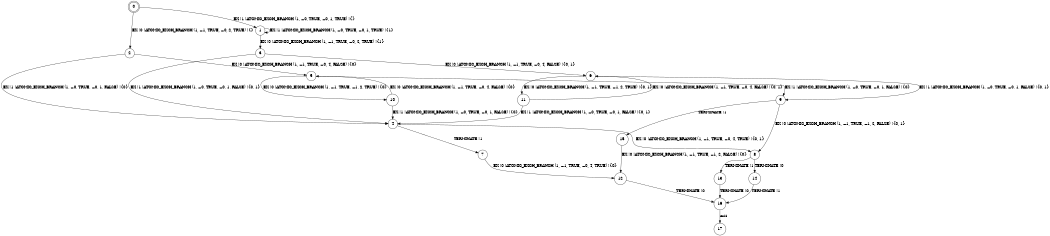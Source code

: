 digraph BCG {
size = "7, 10.5";
center = TRUE;
node [shape = circle];
0 [peripheries = 2];
0 -> 1 [label = "EX !1 !ATOMIC_EXCH_BRANCH (1, +0, TRUE, +0, 1, TRUE) !{}"];
0 -> 2 [label = "EX !0 !ATOMIC_EXCH_BRANCH (1, +1, TRUE, +0, 2, TRUE) !{}"];
1 -> 3 [label = "EX !0 !ATOMIC_EXCH_BRANCH (1, +1, TRUE, +0, 2, TRUE) !{1}"];
1 -> 1 [label = "EX !1 !ATOMIC_EXCH_BRANCH (1, +0, TRUE, +0, 1, TRUE) !{1}"];
2 -> 4 [label = "EX !1 !ATOMIC_EXCH_BRANCH (1, +0, TRUE, +0, 1, FALSE) !{0}"];
2 -> 5 [label = "EX !0 !ATOMIC_EXCH_BRANCH (1, +1, TRUE, +0, 4, FALSE) !{0}"];
3 -> 4 [label = "EX !1 !ATOMIC_EXCH_BRANCH (1, +0, TRUE, +0, 1, FALSE) !{0, 1}"];
3 -> 6 [label = "EX !0 !ATOMIC_EXCH_BRANCH (1, +1, TRUE, +0, 4, FALSE) !{0, 1}"];
4 -> 7 [label = "TERMINATE !1"];
4 -> 8 [label = "EX !0 !ATOMIC_EXCH_BRANCH (1, +1, TRUE, +0, 4, TRUE) !{0, 1}"];
5 -> 9 [label = "EX !1 !ATOMIC_EXCH_BRANCH (1, +0, TRUE, +0, 1, FALSE) !{0}"];
5 -> 10 [label = "EX !0 !ATOMIC_EXCH_BRANCH (1, +1, TRUE, +1, 2, TRUE) !{0}"];
6 -> 9 [label = "EX !1 !ATOMIC_EXCH_BRANCH (1, +0, TRUE, +0, 1, FALSE) !{0, 1}"];
6 -> 11 [label = "EX !0 !ATOMIC_EXCH_BRANCH (1, +1, TRUE, +1, 2, TRUE) !{0, 1}"];
7 -> 12 [label = "EX !0 !ATOMIC_EXCH_BRANCH (1, +1, TRUE, +0, 4, TRUE) !{0}"];
8 -> 13 [label = "TERMINATE !1"];
8 -> 14 [label = "TERMINATE !0"];
9 -> 15 [label = "TERMINATE !1"];
9 -> 8 [label = "EX !0 !ATOMIC_EXCH_BRANCH (1, +1, TRUE, +1, 2, FALSE) !{0, 1}"];
10 -> 4 [label = "EX !1 !ATOMIC_EXCH_BRANCH (1, +0, TRUE, +0, 1, FALSE) !{0}"];
10 -> 5 [label = "EX !0 !ATOMIC_EXCH_BRANCH (1, +1, TRUE, +0, 4, FALSE) !{0}"];
11 -> 4 [label = "EX !1 !ATOMIC_EXCH_BRANCH (1, +0, TRUE, +0, 1, FALSE) !{0, 1}"];
11 -> 6 [label = "EX !0 !ATOMIC_EXCH_BRANCH (1, +1, TRUE, +0, 4, FALSE) !{0, 1}"];
12 -> 16 [label = "TERMINATE !0"];
13 -> 16 [label = "TERMINATE !0"];
14 -> 16 [label = "TERMINATE !1"];
15 -> 12 [label = "EX !0 !ATOMIC_EXCH_BRANCH (1, +1, TRUE, +1, 2, FALSE) !{0}"];
16 -> 17 [label = "exit"];
}
